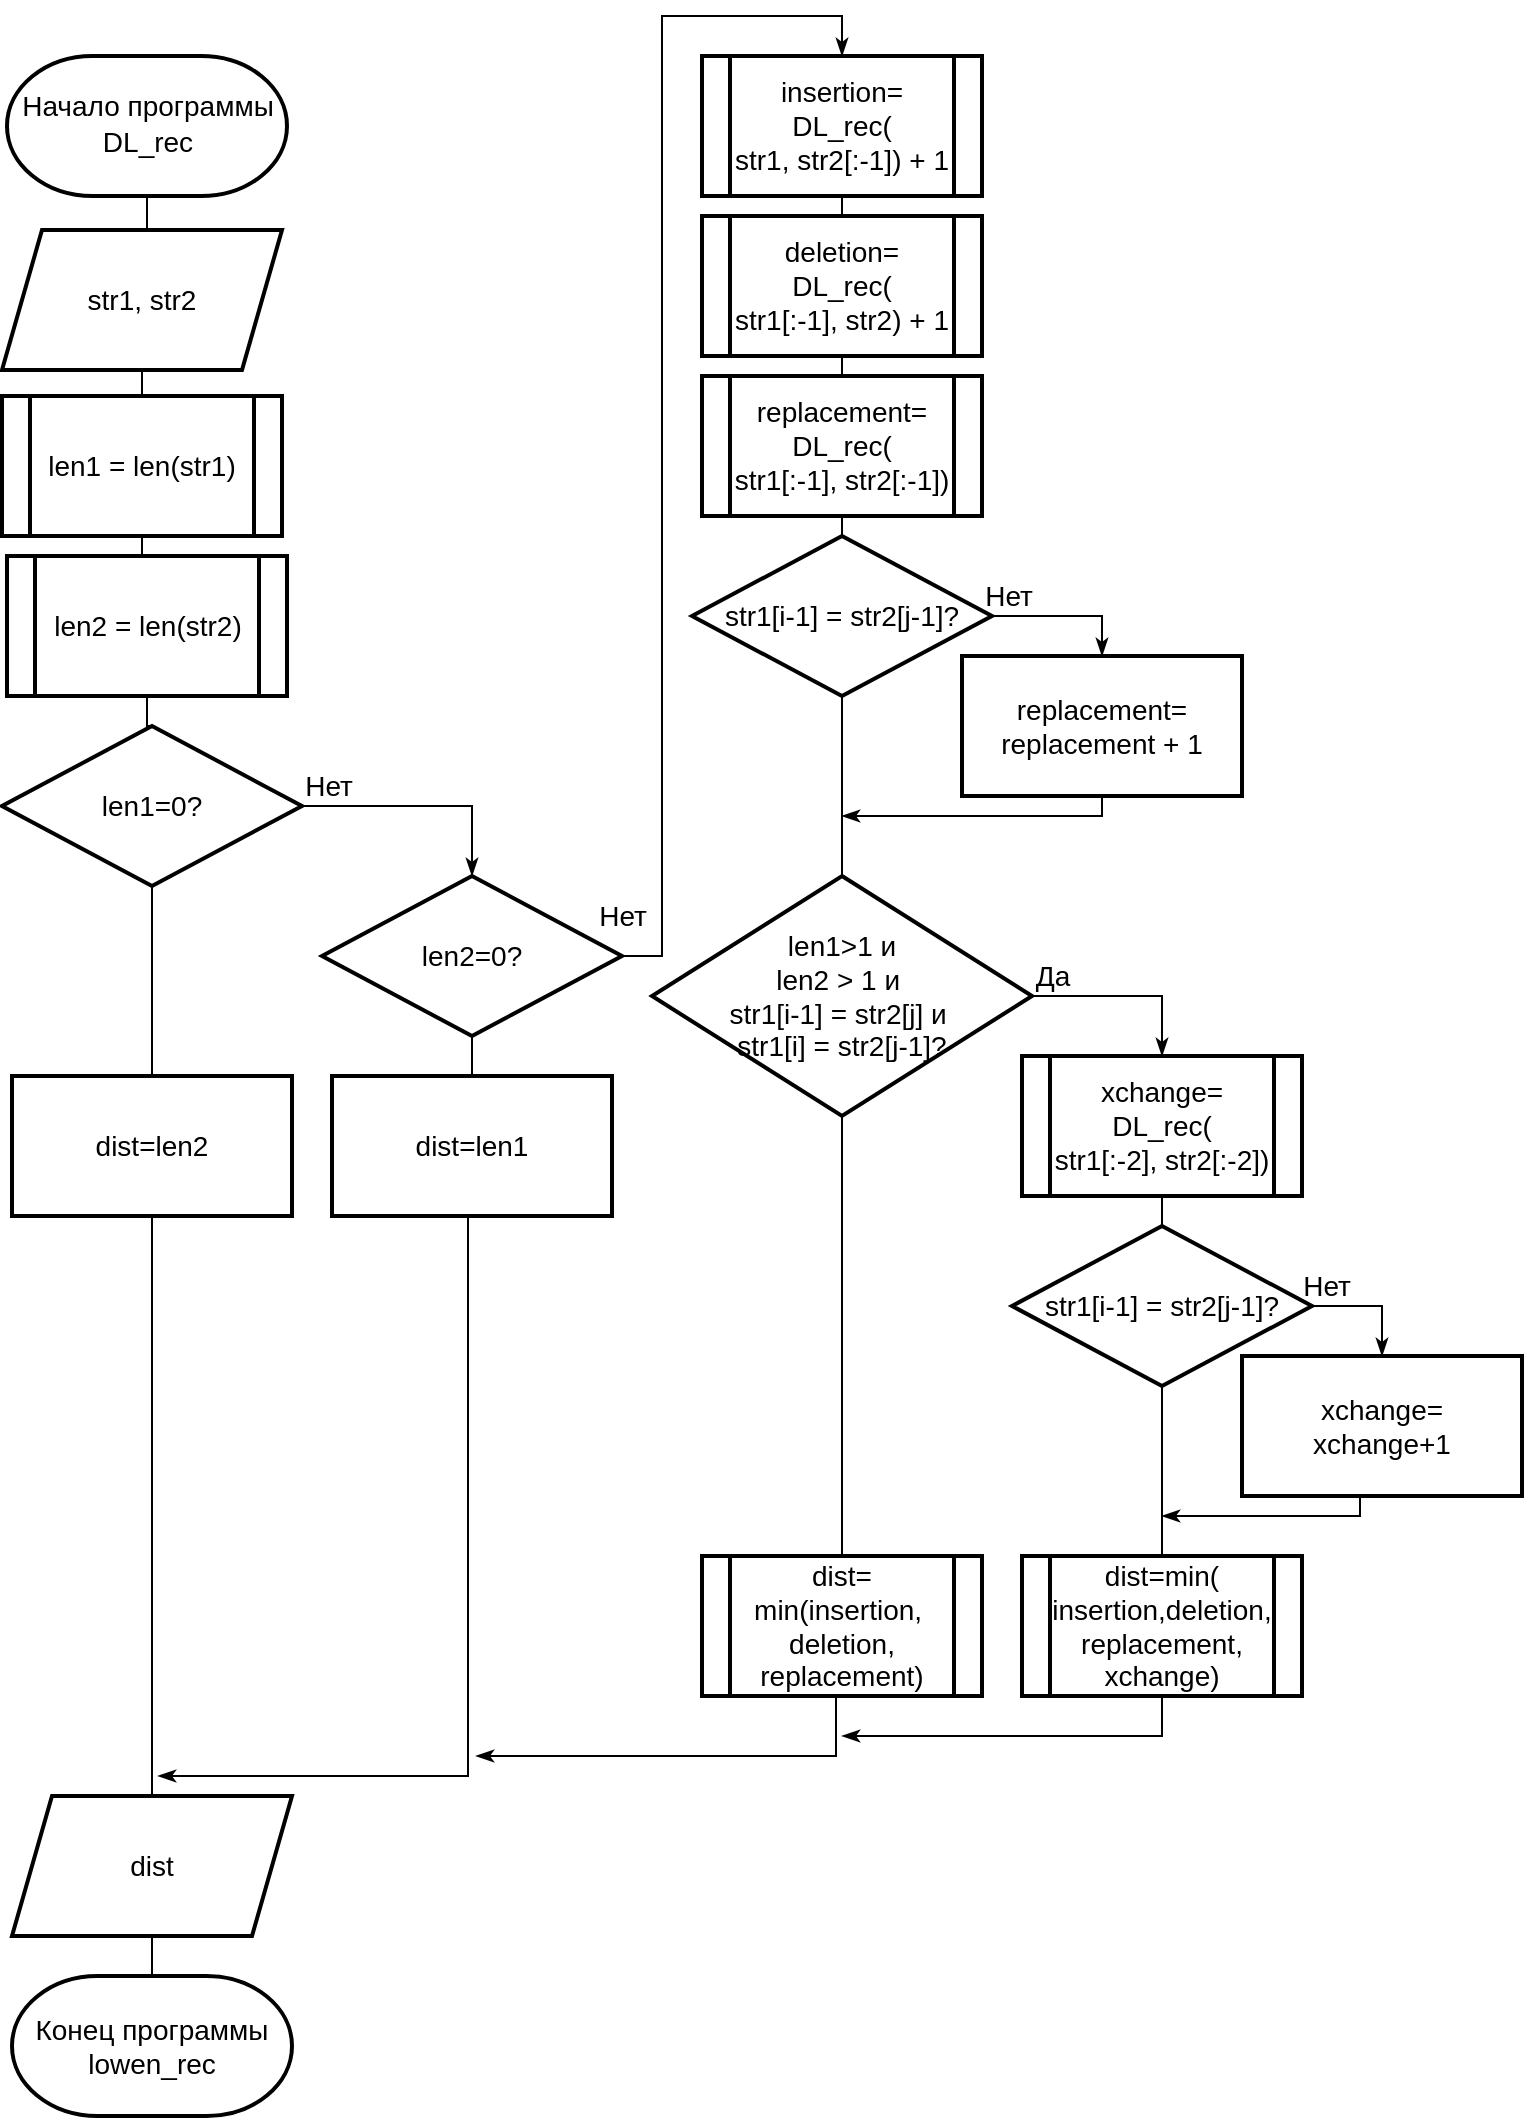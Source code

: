 <mxfile version="13.9.9" type="device"><diagram id="C5RBs43oDa-KdzZeNtuy" name="Page-1"><mxGraphModel dx="533" dy="2089" grid="1" gridSize="10" guides="1" tooltips="1" connect="1" arrows="1" fold="1" page="1" pageScale="1" pageWidth="827" pageHeight="1169" math="0" shadow="0"><root><mxCell id="WIyWlLk6GJQsqaUBKTNV-0"/><mxCell id="WIyWlLk6GJQsqaUBKTNV-1" parent="WIyWlLk6GJQsqaUBKTNV-0"/><mxCell id="WdZP0otw79XUUpHIpCqY-2" value="&lt;font style=&quot;font-size: 14px&quot;&gt;Начало программы&lt;br&gt;&lt;span style=&quot;line-height: 150%&quot;&gt;DL_rec&lt;/span&gt;&lt;/font&gt;" style="strokeWidth=2;html=1;shape=mxgraph.flowchart.terminator;whiteSpace=wrap;fontSize=14;fontFamily=Helvetica;" parent="WIyWlLk6GJQsqaUBKTNV-1" vertex="1"><mxGeometry x="972.5" width="140" height="70" as="geometry"/></mxCell><mxCell id="WdZP0otw79XUUpHIpCqY-33" style="edgeStyle=orthogonalEdgeStyle;rounded=0;orthogonalLoop=1;jettySize=auto;html=1;exitX=0.5;exitY=0;exitDx=0;exitDy=0;entryX=0.5;entryY=1;entryDx=0;entryDy=0;entryPerimeter=0;endArrow=none;endFill=0;" parent="WIyWlLk6GJQsqaUBKTNV-1" source="WdZP0otw79XUUpHIpCqY-3" target="WdZP0otw79XUUpHIpCqY-2" edge="1"><mxGeometry relative="1" as="geometry"/></mxCell><mxCell id="WdZP0otw79XUUpHIpCqY-3" value="str1, str2" style="shape=parallelogram;perimeter=parallelogramPerimeter;whiteSpace=wrap;html=1;fixedSize=1;strokeWidth=2;fontSize=14;" parent="WIyWlLk6GJQsqaUBKTNV-1" vertex="1"><mxGeometry x="970" y="87" width="140" height="70" as="geometry"/></mxCell><mxCell id="WdZP0otw79XUUpHIpCqY-35" style="edgeStyle=orthogonalEdgeStyle;rounded=0;orthogonalLoop=1;jettySize=auto;html=1;exitX=0.5;exitY=0;exitDx=0;exitDy=0;entryX=0.5;entryY=1;entryDx=0;entryDy=0;endArrow=none;endFill=0;" parent="WIyWlLk6GJQsqaUBKTNV-1" source="WdZP0otw79XUUpHIpCqY-4" target="WdZP0otw79XUUpHIpCqY-5" edge="1"><mxGeometry relative="1" as="geometry"/></mxCell><mxCell id="WdZP0otw79XUUpHIpCqY-4" value="len2 = len(str2)" style="shape=process;whiteSpace=wrap;html=1;backgroundOutline=1;strokeWidth=2;fontSize=14;" parent="WIyWlLk6GJQsqaUBKTNV-1" vertex="1"><mxGeometry x="972.5" y="250" width="140" height="70" as="geometry"/></mxCell><mxCell id="WdZP0otw79XUUpHIpCqY-34" style="edgeStyle=orthogonalEdgeStyle;rounded=0;orthogonalLoop=1;jettySize=auto;html=1;exitX=0.5;exitY=0;exitDx=0;exitDy=0;entryX=0.5;entryY=1;entryDx=0;entryDy=0;endArrow=none;endFill=0;" parent="WIyWlLk6GJQsqaUBKTNV-1" source="WdZP0otw79XUUpHIpCqY-5" target="WdZP0otw79XUUpHIpCqY-3" edge="1"><mxGeometry relative="1" as="geometry"/></mxCell><mxCell id="WdZP0otw79XUUpHIpCqY-5" value="len1 = len(str1)" style="shape=process;whiteSpace=wrap;html=1;backgroundOutline=1;strokeWidth=2;fontSize=14;" parent="WIyWlLk6GJQsqaUBKTNV-1" vertex="1"><mxGeometry x="970" y="170" width="140" height="70" as="geometry"/></mxCell><mxCell id="WdZP0otw79XUUpHIpCqY-6" value="Нет" style="edgeStyle=orthogonalEdgeStyle;rounded=0;orthogonalLoop=1;jettySize=auto;html=1;exitX=1;exitY=0.5;exitDx=0;exitDy=0;entryX=0.5;entryY=0;entryDx=0;entryDy=0;endArrow=classicThin;endFill=1;fontSize=14;" parent="WIyWlLk6GJQsqaUBKTNV-1" source="WdZP0otw79XUUpHIpCqY-8" target="WdZP0otw79XUUpHIpCqY-15" edge="1"><mxGeometry x="-0.786" y="10" relative="1" as="geometry"><mxPoint as="offset"/><mxPoint x="1185" y="400" as="targetPoint"/></mxGeometry></mxCell><mxCell id="WdZP0otw79XUUpHIpCqY-36" style="edgeStyle=orthogonalEdgeStyle;rounded=0;orthogonalLoop=1;jettySize=auto;html=1;exitX=0.5;exitY=0;exitDx=0;exitDy=0;entryX=0.5;entryY=1;entryDx=0;entryDy=0;endArrow=none;endFill=0;" parent="WIyWlLk6GJQsqaUBKTNV-1" source="WdZP0otw79XUUpHIpCqY-8" target="WdZP0otw79XUUpHIpCqY-4" edge="1"><mxGeometry relative="1" as="geometry"/></mxCell><mxCell id="WdZP0otw79XUUpHIpCqY-37" style="edgeStyle=orthogonalEdgeStyle;rounded=0;orthogonalLoop=1;jettySize=auto;html=1;entryX=0.5;entryY=0;entryDx=0;entryDy=0;endArrow=none;endFill=0;" parent="WIyWlLk6GJQsqaUBKTNV-1" source="WdZP0otw79XUUpHIpCqY-8" target="WdZP0otw79XUUpHIpCqY-13" edge="1"><mxGeometry relative="1" as="geometry"/></mxCell><mxCell id="WdZP0otw79XUUpHIpCqY-8" value="&lt;span style=&quot;font-size: 14px&quot;&gt;len1=0?&lt;/span&gt;" style="rhombus;whiteSpace=wrap;html=1;strokeWidth=2;fontSize=14;" parent="WIyWlLk6GJQsqaUBKTNV-1" vertex="1"><mxGeometry x="970" y="335" width="150" height="80" as="geometry"/></mxCell><mxCell id="WdZP0otw79XUUpHIpCqY-11" value="Конец программы lowen_rec" style="strokeWidth=2;html=1;shape=mxgraph.flowchart.terminator;whiteSpace=wrap;fontSize=14;" parent="WIyWlLk6GJQsqaUBKTNV-1" vertex="1"><mxGeometry x="975" y="960" width="140" height="70" as="geometry"/></mxCell><mxCell id="WdZP0otw79XUUpHIpCqY-42" style="edgeStyle=orthogonalEdgeStyle;rounded=0;orthogonalLoop=1;jettySize=auto;html=1;exitX=0.5;exitY=1;exitDx=0;exitDy=0;entryX=0.5;entryY=0;entryDx=0;entryDy=0;entryPerimeter=0;endArrow=none;endFill=0;" parent="WIyWlLk6GJQsqaUBKTNV-1" source="WdZP0otw79XUUpHIpCqY-12" target="WdZP0otw79XUUpHIpCqY-11" edge="1"><mxGeometry relative="1" as="geometry"/></mxCell><mxCell id="WdZP0otw79XUUpHIpCqY-12" value="dist" style="shape=parallelogram;perimeter=parallelogramPerimeter;whiteSpace=wrap;html=1;fixedSize=1;strokeWidth=2;fontSize=14;" parent="WIyWlLk6GJQsqaUBKTNV-1" vertex="1"><mxGeometry x="975" y="870" width="140" height="70" as="geometry"/></mxCell><mxCell id="WdZP0otw79XUUpHIpCqY-39" style="edgeStyle=orthogonalEdgeStyle;rounded=0;orthogonalLoop=1;jettySize=auto;html=1;exitX=0.5;exitY=1;exitDx=0;exitDy=0;entryX=0.5;entryY=0;entryDx=0;entryDy=0;endArrow=none;endFill=0;" parent="WIyWlLk6GJQsqaUBKTNV-1" source="WdZP0otw79XUUpHIpCqY-13" target="WdZP0otw79XUUpHIpCqY-12" edge="1"><mxGeometry relative="1" as="geometry"/></mxCell><mxCell id="WdZP0otw79XUUpHIpCqY-13" value="dist=len2" style="rounded=0;whiteSpace=wrap;html=1;strokeWidth=2;fontSize=14;" parent="WIyWlLk6GJQsqaUBKTNV-1" vertex="1"><mxGeometry x="975" y="510" width="140" height="70" as="geometry"/></mxCell><mxCell id="WdZP0otw79XUUpHIpCqY-14" value="Нет" style="edgeStyle=orthogonalEdgeStyle;rounded=0;orthogonalLoop=1;jettySize=auto;html=1;exitX=1;exitY=0.5;exitDx=0;exitDy=0;entryX=0.5;entryY=0;entryDx=0;entryDy=0;endArrow=classicThin;endFill=1;fontSize=14;" parent="WIyWlLk6GJQsqaUBKTNV-1" source="WdZP0otw79XUUpHIpCqY-15" target="WdZP0otw79XUUpHIpCqY-17" edge="1"><mxGeometry x="-0.867" y="20" relative="1" as="geometry"><mxPoint as="offset"/><mxPoint x="1366" y="470" as="targetPoint"/><mxPoint x="1300" y="450" as="sourcePoint"/><Array as="points"><mxPoint x="1300" y="450"/><mxPoint x="1300" y="-20"/><mxPoint x="1390" y="-20"/></Array></mxGeometry></mxCell><mxCell id="WdZP0otw79XUUpHIpCqY-38" style="edgeStyle=orthogonalEdgeStyle;rounded=0;orthogonalLoop=1;jettySize=auto;html=1;exitX=0.5;exitY=1;exitDx=0;exitDy=0;entryX=0.5;entryY=0;entryDx=0;entryDy=0;endArrow=none;endFill=0;" parent="WIyWlLk6GJQsqaUBKTNV-1" source="WdZP0otw79XUUpHIpCqY-15" target="WdZP0otw79XUUpHIpCqY-16" edge="1"><mxGeometry relative="1" as="geometry"/></mxCell><mxCell id="WdZP0otw79XUUpHIpCqY-15" value="&lt;span style=&quot;font-size: 14px&quot;&gt;len2=0?&lt;/span&gt;" style="rhombus;whiteSpace=wrap;html=1;strokeWidth=2;fontSize=14;" parent="WIyWlLk6GJQsqaUBKTNV-1" vertex="1"><mxGeometry x="1130" y="410" width="150" height="80" as="geometry"/></mxCell><mxCell id="WdZP0otw79XUUpHIpCqY-40" style="edgeStyle=orthogonalEdgeStyle;rounded=0;orthogonalLoop=1;jettySize=auto;html=1;exitX=0.5;exitY=1;exitDx=0;exitDy=0;endArrow=classicThin;endFill=1;" parent="WIyWlLk6GJQsqaUBKTNV-1" edge="1"><mxGeometry relative="1" as="geometry"><mxPoint x="1048" y="860" as="targetPoint"/><mxPoint x="1203" y="580" as="sourcePoint"/><Array as="points"><mxPoint x="1203" y="860"/><mxPoint x="1048" y="860"/></Array></mxGeometry></mxCell><mxCell id="WdZP0otw79XUUpHIpCqY-16" value="dist=len1" style="rounded=0;whiteSpace=wrap;html=1;strokeWidth=2;fontSize=14;" parent="WIyWlLk6GJQsqaUBKTNV-1" vertex="1"><mxGeometry x="1135" y="510" width="140" height="70" as="geometry"/></mxCell><mxCell id="WdZP0otw79XUUpHIpCqY-30" style="edgeStyle=orthogonalEdgeStyle;rounded=0;orthogonalLoop=1;jettySize=auto;html=1;exitX=0.5;exitY=1;exitDx=0;exitDy=0;entryX=0.5;entryY=0;entryDx=0;entryDy=0;endArrow=none;endFill=0;" parent="WIyWlLk6GJQsqaUBKTNV-1" source="WdZP0otw79XUUpHIpCqY-17" target="WdZP0otw79XUUpHIpCqY-18" edge="1"><mxGeometry relative="1" as="geometry"/></mxCell><mxCell id="WdZP0otw79XUUpHIpCqY-17" value="insertion=&lt;br&gt;DL_rec(&lt;br&gt;str1, str2[:-1]) + 1" style="shape=process;whiteSpace=wrap;html=1;backgroundOutline=1;strokeWidth=2;fontSize=14;" parent="WIyWlLk6GJQsqaUBKTNV-1" vertex="1"><mxGeometry x="1320" width="140" height="70" as="geometry"/></mxCell><mxCell id="WdZP0otw79XUUpHIpCqY-31" style="edgeStyle=orthogonalEdgeStyle;rounded=0;orthogonalLoop=1;jettySize=auto;html=1;exitX=0.5;exitY=1;exitDx=0;exitDy=0;entryX=0.5;entryY=0;entryDx=0;entryDy=0;endArrow=none;endFill=0;" parent="WIyWlLk6GJQsqaUBKTNV-1" source="WdZP0otw79XUUpHIpCqY-18" target="WdZP0otw79XUUpHIpCqY-19" edge="1"><mxGeometry relative="1" as="geometry"/></mxCell><mxCell id="WdZP0otw79XUUpHIpCqY-18" value="deletion=&lt;br&gt;DL_rec(&lt;br&gt;str1[:-1], str2) + 1" style="shape=process;whiteSpace=wrap;html=1;backgroundOutline=1;strokeWidth=2;fontSize=14;" parent="WIyWlLk6GJQsqaUBKTNV-1" vertex="1"><mxGeometry x="1320" y="80" width="140" height="70" as="geometry"/></mxCell><mxCell id="WdZP0otw79XUUpHIpCqY-32" style="edgeStyle=orthogonalEdgeStyle;rounded=0;orthogonalLoop=1;jettySize=auto;html=1;exitX=0.5;exitY=1;exitDx=0;exitDy=0;entryX=0.5;entryY=0;entryDx=0;entryDy=0;endArrow=none;endFill=0;" parent="WIyWlLk6GJQsqaUBKTNV-1" source="WdZP0otw79XUUpHIpCqY-19" target="WdZP0otw79XUUpHIpCqY-26" edge="1"><mxGeometry relative="1" as="geometry"/></mxCell><mxCell id="WdZP0otw79XUUpHIpCqY-19" value="replacement=&lt;br&gt;DL_rec(&lt;br&gt;str1[:-1], str2[:-1])" style="shape=process;whiteSpace=wrap;html=1;backgroundOutline=1;strokeWidth=2;fontSize=14;" parent="WIyWlLk6GJQsqaUBKTNV-1" vertex="1"><mxGeometry x="1320" y="160" width="140" height="70" as="geometry"/></mxCell><mxCell id="WdZP0otw79XUUpHIpCqY-24" value="Нет" style="edgeStyle=orthogonalEdgeStyle;rounded=0;orthogonalLoop=1;jettySize=auto;html=1;exitX=1;exitY=0.5;exitDx=0;exitDy=0;entryX=0.5;entryY=0;entryDx=0;entryDy=0;endArrow=classicThin;endFill=1;fontSize=14;" parent="WIyWlLk6GJQsqaUBKTNV-1" source="WdZP0otw79XUUpHIpCqY-26" target="WdZP0otw79XUUpHIpCqY-28" edge="1"><mxGeometry x="-0.786" y="10" relative="1" as="geometry"><mxPoint as="offset"/><mxPoint x="1490.0" y="370" as="targetPoint"/></mxGeometry></mxCell><mxCell id="qcfi5pJBM5ApAsSSOjIX-7" style="edgeStyle=orthogonalEdgeStyle;rounded=0;orthogonalLoop=1;jettySize=auto;html=1;exitX=0.5;exitY=1;exitDx=0;exitDy=0;entryX=0.5;entryY=0;entryDx=0;entryDy=0;endArrow=none;endFill=0;" edge="1" parent="WIyWlLk6GJQsqaUBKTNV-1" source="WdZP0otw79XUUpHIpCqY-26" target="qcfi5pJBM5ApAsSSOjIX-4"><mxGeometry relative="1" as="geometry"/></mxCell><mxCell id="WdZP0otw79XUUpHIpCqY-26" value="&lt;span style=&quot;font-size: 14px&quot;&gt;str1[i-1] = str2[j-1]?&lt;/span&gt;" style="rhombus;whiteSpace=wrap;html=1;strokeWidth=2;fontSize=14;" parent="WIyWlLk6GJQsqaUBKTNV-1" vertex="1"><mxGeometry x="1315" y="240" width="150" height="80" as="geometry"/></mxCell><mxCell id="WdZP0otw79XUUpHIpCqY-27" style="edgeStyle=orthogonalEdgeStyle;rounded=0;orthogonalLoop=1;jettySize=auto;html=1;endArrow=classicThin;endFill=1;exitX=0.5;exitY=1;exitDx=0;exitDy=0;" parent="WIyWlLk6GJQsqaUBKTNV-1" edge="1" source="WdZP0otw79XUUpHIpCqY-28"><mxGeometry relative="1" as="geometry"><mxPoint x="1390" y="380" as="targetPoint"/><Array as="points"><mxPoint x="1520" y="380"/><mxPoint x="1390" y="380"/></Array><mxPoint x="1537" y="380" as="sourcePoint"/></mxGeometry></mxCell><mxCell id="WdZP0otw79XUUpHIpCqY-28" value="replacement=&lt;br&gt;replacement + 1" style="rounded=0;whiteSpace=wrap;html=1;strokeWidth=2;fontSize=14;" parent="WIyWlLk6GJQsqaUBKTNV-1" vertex="1"><mxGeometry x="1450" y="300" width="140" height="70" as="geometry"/></mxCell><mxCell id="qcfi5pJBM5ApAsSSOjIX-15" style="edgeStyle=orthogonalEdgeStyle;rounded=0;orthogonalLoop=1;jettySize=auto;html=1;exitX=0.5;exitY=1;exitDx=0;exitDy=0;entryX=0.5;entryY=0;entryDx=0;entryDy=0;endArrow=none;endFill=0;" edge="1" parent="WIyWlLk6GJQsqaUBKTNV-1" source="qcfi5pJBM5ApAsSSOjIX-0" target="qcfi5pJBM5ApAsSSOjIX-12"><mxGeometry relative="1" as="geometry"/></mxCell><mxCell id="qcfi5pJBM5ApAsSSOjIX-0" value="xchange=&lt;br&gt;DL_rec(&lt;br&gt;str1[:-2], str2[:-2])" style="shape=process;whiteSpace=wrap;html=1;backgroundOutline=1;strokeWidth=2;fontSize=14;" vertex="1" parent="WIyWlLk6GJQsqaUBKTNV-1"><mxGeometry x="1480" y="500" width="140" height="70" as="geometry"/></mxCell><mxCell id="qcfi5pJBM5ApAsSSOjIX-3" value="Да" style="edgeStyle=orthogonalEdgeStyle;rounded=0;orthogonalLoop=1;jettySize=auto;html=1;exitX=1;exitY=0.5;exitDx=0;exitDy=0;entryX=0.5;entryY=0;entryDx=0;entryDy=0;endArrow=classicThin;endFill=1;fontSize=14;" edge="1" parent="WIyWlLk6GJQsqaUBKTNV-1" source="qcfi5pJBM5ApAsSSOjIX-4" target="qcfi5pJBM5ApAsSSOjIX-0"><mxGeometry x="-0.786" y="10" relative="1" as="geometry"><mxPoint as="offset"/><mxPoint x="1535" y="515" as="targetPoint"/></mxGeometry></mxCell><mxCell id="qcfi5pJBM5ApAsSSOjIX-18" style="edgeStyle=orthogonalEdgeStyle;rounded=0;orthogonalLoop=1;jettySize=auto;html=1;exitX=0.5;exitY=1;exitDx=0;exitDy=0;endArrow=none;endFill=0;" edge="1" parent="WIyWlLk6GJQsqaUBKTNV-1" source="qcfi5pJBM5ApAsSSOjIX-4" target="qcfi5pJBM5ApAsSSOjIX-9"><mxGeometry relative="1" as="geometry"/></mxCell><mxCell id="qcfi5pJBM5ApAsSSOjIX-4" value="&lt;span style=&quot;font-size: 14px&quot;&gt;len1&amp;gt;1 и &lt;br&gt;len2 &amp;gt; 1 и&amp;nbsp;&lt;br&gt;&lt;/span&gt;str1[i-1] = str2[j] и&amp;nbsp;&lt;br&gt;str1[i] = str2[j-1]?" style="rhombus;whiteSpace=wrap;html=1;strokeWidth=2;fontSize=14;" vertex="1" parent="WIyWlLk6GJQsqaUBKTNV-1"><mxGeometry x="1295" y="410" width="190" height="120" as="geometry"/></mxCell><mxCell id="qcfi5pJBM5ApAsSSOjIX-19" style="edgeStyle=orthogonalEdgeStyle;rounded=0;orthogonalLoop=1;jettySize=auto;html=1;exitX=0.5;exitY=1;exitDx=0;exitDy=0;endArrow=classicThin;endFill=1;" edge="1" parent="WIyWlLk6GJQsqaUBKTNV-1"><mxGeometry relative="1" as="geometry"><mxPoint x="1207" y="850" as="targetPoint"/><mxPoint x="1387" y="820" as="sourcePoint"/><Array as="points"><mxPoint x="1387" y="850"/></Array></mxGeometry></mxCell><mxCell id="qcfi5pJBM5ApAsSSOjIX-9" value="dist=&lt;br&gt;min(insertion,&amp;nbsp; deletion, replacement)" style="shape=process;whiteSpace=wrap;html=1;backgroundOutline=1;strokeWidth=2;fontSize=14;" vertex="1" parent="WIyWlLk6GJQsqaUBKTNV-1"><mxGeometry x="1320" y="750" width="140" height="70" as="geometry"/></mxCell><mxCell id="qcfi5pJBM5ApAsSSOjIX-11" value="Нет" style="edgeStyle=orthogonalEdgeStyle;rounded=0;orthogonalLoop=1;jettySize=auto;html=1;exitX=1;exitY=0.5;exitDx=0;exitDy=0;entryX=0.5;entryY=0;entryDx=0;entryDy=0;endArrow=classicThin;endFill=1;fontSize=14;" edge="1" parent="WIyWlLk6GJQsqaUBKTNV-1" source="qcfi5pJBM5ApAsSSOjIX-12" target="qcfi5pJBM5ApAsSSOjIX-14"><mxGeometry x="-0.786" y="10" relative="1" as="geometry"><mxPoint as="offset"/><mxPoint x="1665.0" y="705" as="targetPoint"/></mxGeometry></mxCell><mxCell id="qcfi5pJBM5ApAsSSOjIX-17" value="" style="edgeStyle=orthogonalEdgeStyle;rounded=0;orthogonalLoop=1;jettySize=auto;html=1;endArrow=none;endFill=0;" edge="1" parent="WIyWlLk6GJQsqaUBKTNV-1" source="qcfi5pJBM5ApAsSSOjIX-12" target="qcfi5pJBM5ApAsSSOjIX-16"><mxGeometry relative="1" as="geometry"/></mxCell><mxCell id="qcfi5pJBM5ApAsSSOjIX-12" value="&lt;span style=&quot;font-size: 14px&quot;&gt;str1[i-1] = str2[j-1]?&lt;/span&gt;" style="rhombus;whiteSpace=wrap;html=1;strokeWidth=2;fontSize=14;" vertex="1" parent="WIyWlLk6GJQsqaUBKTNV-1"><mxGeometry x="1475" y="585" width="150" height="80" as="geometry"/></mxCell><mxCell id="qcfi5pJBM5ApAsSSOjIX-13" style="edgeStyle=orthogonalEdgeStyle;rounded=0;orthogonalLoop=1;jettySize=auto;html=1;endArrow=classicThin;endFill=1;exitX=0.5;exitY=1;exitDx=0;exitDy=0;" edge="1" parent="WIyWlLk6GJQsqaUBKTNV-1"><mxGeometry relative="1" as="geometry"><mxPoint x="1550" y="730" as="targetPoint"/><Array as="points"><mxPoint x="1649" y="730"/></Array><mxPoint x="1649" y="720" as="sourcePoint"/></mxGeometry></mxCell><mxCell id="qcfi5pJBM5ApAsSSOjIX-14" value="xchange=&lt;br&gt;xchange+1" style="rounded=0;whiteSpace=wrap;html=1;strokeWidth=2;fontSize=14;" vertex="1" parent="WIyWlLk6GJQsqaUBKTNV-1"><mxGeometry x="1590" y="650" width="140" height="70" as="geometry"/></mxCell><mxCell id="qcfi5pJBM5ApAsSSOjIX-20" style="edgeStyle=orthogonalEdgeStyle;rounded=0;orthogonalLoop=1;jettySize=auto;html=1;exitX=0.5;exitY=1;exitDx=0;exitDy=0;endArrow=classicThin;endFill=1;" edge="1" parent="WIyWlLk6GJQsqaUBKTNV-1" source="qcfi5pJBM5ApAsSSOjIX-16"><mxGeometry relative="1" as="geometry"><mxPoint x="1390" y="840" as="targetPoint"/><Array as="points"><mxPoint x="1550" y="840"/></Array></mxGeometry></mxCell><mxCell id="qcfi5pJBM5ApAsSSOjIX-16" value="dist=min(&lt;br&gt;insertion,deletion, replacement, &lt;br&gt;xchange)" style="shape=process;whiteSpace=wrap;html=1;backgroundOutline=1;strokeWidth=2;fontSize=14;" vertex="1" parent="WIyWlLk6GJQsqaUBKTNV-1"><mxGeometry x="1480" y="750" width="140" height="70" as="geometry"/></mxCell></root></mxGraphModel></diagram></mxfile>